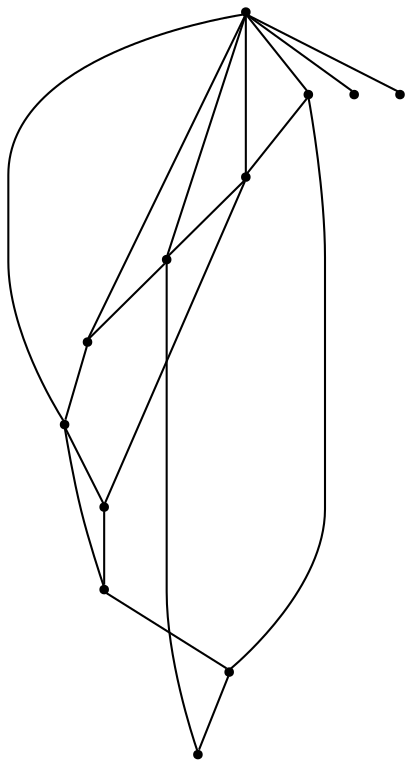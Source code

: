 graph {
  node [shape=point,comment="{\"directed\":false,\"doi\":\"10.1007/978-3-030-68766-3_23\",\"figure\":\"6 (2)\"}"]

  v0 [pos="1080.5804604461289,994.2074360092888"]
  v1 [pos="1130.5884269531261,994.2074360092888"]
  v2 [pos="1180.5963934601239,994.2074360092888"]
  v3 [pos="1371.976928083479,994.2074360092888"]
  v4 [pos="1502.4476435160373,994.2074360092888"]
  v5 [pos="1030.5725257333402,1286.750505593498"]
  v6 [pos="1030.5725257333402,1039.2140034028853"]
  v7 [pos="1030.5725257333402,1327.589793518233"]
  v8 [pos="1030.5725257333402,1061.7174142749607"]
  v9 [pos="930.556592719345,1264.2470947214229"]
  v10 [pos="1205.6003767136228,1005.4591414453264"]
  v11 [pos="1401.2815232027224,1002.9336947994323"]

  v0 -- v6 [id="-1",pos="1080.5804604461289,994.2074360092888 1030.5725257333402,994.2074360092888 1030.5725257333402,994.2074360092888 1030.5725257333402,994.2074360092888 1030.5725257333402,1039.2140034028853 1030.5725257333402,1039.2140034028853 1030.5725257333402,1039.2140034028853"]
  v1 -- v0 [id="-2",pos="1130.5884269531261,994.2074360092888 1080.5804604461289,994.2074360092888 1080.5804604461289,994.2074360092888 1080.5804604461289,994.2074360092888"]
  v9 -- v10 [id="-3",pos="930.556592719345,1264.2470947214229 1205.6003767136228,1005.4591414453264 1205.6003767136228,1005.4591414453264 1205.6003767136228,1005.4591414453264"]
  v9 -- v3 [id="-4",pos="930.556592719345,1264.2470947214229 1371.976928083479,994.2074360092888 1371.976928083479,994.2074360092888 1371.976928083479,994.2074360092888"]
  v9 -- v4 [id="-5",pos="930.556592719345,1264.2470947214229 1502.4476435160373,994.2074360092888 1502.4476435160373,994.2074360092888 1502.4476435160373,994.2074360092888"]
  v9 -- v0 [id="-6",pos="930.556592719345,1264.2470947214229 1080.5804604461289,994.2074360092888 1080.5804604461289,994.2074360092888 1080.5804604461289,994.2074360092888"]
  v9 -- v2 [id="-7",pos="930.556592719345,1264.2470947214229 1180.5963934601239,994.2074360092888 1180.5963934601239,994.2074360092888 1180.5963934601239,994.2074360092888"]
  v9 -- v1 [id="-8",pos="930.556592719345,1264.2470947214229 1130.5884269531261,994.2074360092888 1130.5884269531261,994.2074360092888 1130.5884269531261,994.2074360092888"]
  v2 -- v1 [id="-9",pos="1180.5963934601239,994.2074360092888 1130.5884269531261,994.2074360092888 1130.5884269531261,994.2074360092888 1130.5884269531261,994.2074360092888"]
  v3 -- v2 [id="-10",pos="1371.976928083479,994.2074360092888 1180.5963934601239,994.2074360092888 1180.5963934601239,994.2074360092888 1180.5963934601239,994.2074360092888"]
  v4 -- v3 [id="-11",pos="1502.4476435160373,994.2074360092888 1371.976928083479,994.2074360092888 1371.976928083479,994.2074360092888 1371.976928083479,994.2074360092888"]
  v4 -- v5 [id="-14",pos="1502.4476435160373,994.2074360092888 1030.5725257333402,1286.750505593498 1030.5725257333402,1286.750505593498 1030.5725257333402,1286.750505593498"]
  v3 -- v6 [id="-16",pos="1371.976928083479,994.2074360092888 1030.5725257333402,1039.2140034028853 1030.5725257333402,1039.2140034028853 1030.5725257333402,1039.2140034028853"]
  v2 -- v7 [id="-18",pos="1180.5963934601239,994.2074360092888 1030.5725257333402,1327.589793518233 1030.5725257333402,1327.589793518233 1030.5725257333402,1327.589793518233"]
  v0 -- v8 [id="-21",pos="1080.5804604461289,994.2074360092888 1030.5725257333402,1061.7174142749607 1030.5725257333402,1061.7174142749607 1030.5725257333402,1061.7174142749607"]
  v5 -- v7 [id="-23",pos="1030.5725257333402,1286.750505593498 1030.5725257333402,1327.589793518233 1030.5725257333402,1327.589793518233 1030.5725257333402,1327.589793518233"]
  v8 -- v5 [id="-24",pos="1030.5725257333402,1061.7174142749607 1030.5725257333402,1286.750505593498 1030.5725257333402,1286.750505593498 1030.5725257333402,1286.750505593498"]
  v6 -- v8 [id="-25",pos="1030.5725257333402,1039.2140034028853 1030.5725257333402,1061.7174142749607 1030.5725257333402,1061.7174142749607 1030.5725257333402,1061.7174142749607"]
  v9 -- v11 [id="-26",pos="930.556592719345,1264.2470947214229 1401.2815232027224,1002.9336947994323 1401.2815232027224,1002.9336947994323 1401.2815232027224,1002.9336947994323"]
}